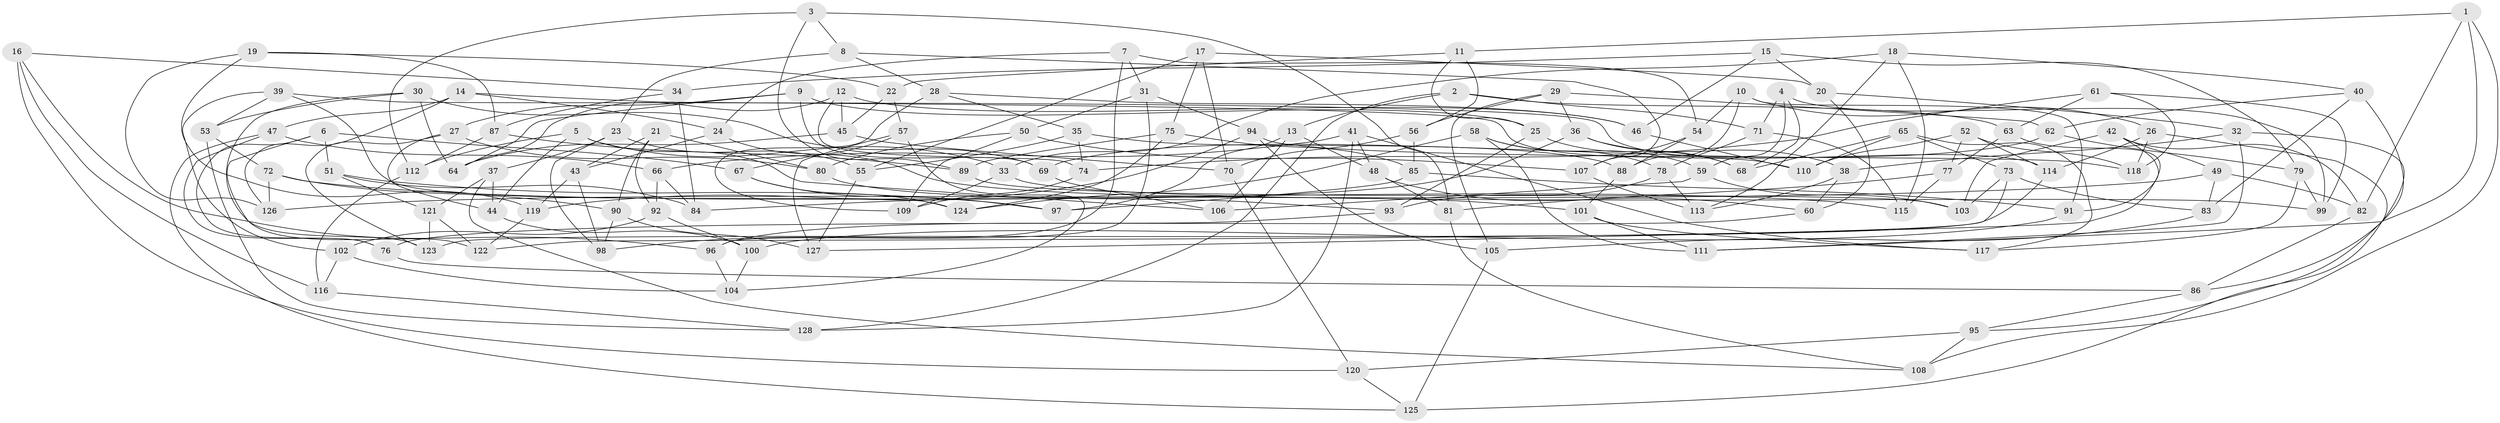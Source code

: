 // coarse degree distribution, {7: 0.2, 11: 0.05, 9: 0.225, 4: 0.075, 10: 0.05, 6: 0.15, 8: 0.125, 3: 0.1, 5: 0.025}
// Generated by graph-tools (version 1.1) at 2025/53/03/04/25 22:53:37]
// undirected, 128 vertices, 256 edges
graph export_dot {
  node [color=gray90,style=filled];
  1;
  2;
  3;
  4;
  5;
  6;
  7;
  8;
  9;
  10;
  11;
  12;
  13;
  14;
  15;
  16;
  17;
  18;
  19;
  20;
  21;
  22;
  23;
  24;
  25;
  26;
  27;
  28;
  29;
  30;
  31;
  32;
  33;
  34;
  35;
  36;
  37;
  38;
  39;
  40;
  41;
  42;
  43;
  44;
  45;
  46;
  47;
  48;
  49;
  50;
  51;
  52;
  53;
  54;
  55;
  56;
  57;
  58;
  59;
  60;
  61;
  62;
  63;
  64;
  65;
  66;
  67;
  68;
  69;
  70;
  71;
  72;
  73;
  74;
  75;
  76;
  77;
  78;
  79;
  80;
  81;
  82;
  83;
  84;
  85;
  86;
  87;
  88;
  89;
  90;
  91;
  92;
  93;
  94;
  95;
  96;
  97;
  98;
  99;
  100;
  101;
  102;
  103;
  104;
  105;
  106;
  107;
  108;
  109;
  110;
  111;
  112;
  113;
  114;
  115;
  116;
  117;
  118;
  119;
  120;
  121;
  122;
  123;
  124;
  125;
  126;
  127;
  128;
  1 -- 82;
  1 -- 111;
  1 -- 11;
  1 -- 108;
  2 -- 71;
  2 -- 63;
  2 -- 13;
  2 -- 128;
  3 -- 8;
  3 -- 112;
  3 -- 89;
  3 -- 81;
  4 -- 59;
  4 -- 68;
  4 -- 71;
  4 -- 99;
  5 -- 33;
  5 -- 106;
  5 -- 112;
  5 -- 44;
  6 -- 67;
  6 -- 51;
  6 -- 123;
  6 -- 76;
  7 -- 31;
  7 -- 24;
  7 -- 98;
  7 -- 54;
  8 -- 107;
  8 -- 28;
  8 -- 23;
  9 -- 27;
  9 -- 64;
  9 -- 69;
  9 -- 25;
  10 -- 91;
  10 -- 26;
  10 -- 88;
  10 -- 54;
  11 -- 22;
  11 -- 25;
  11 -- 56;
  12 -- 45;
  12 -- 64;
  12 -- 74;
  12 -- 46;
  13 -- 97;
  13 -- 48;
  13 -- 106;
  14 -- 110;
  14 -- 47;
  14 -- 24;
  14 -- 126;
  15 -- 46;
  15 -- 20;
  15 -- 34;
  15 -- 79;
  16 -- 96;
  16 -- 34;
  16 -- 120;
  16 -- 116;
  17 -- 75;
  17 -- 55;
  17 -- 70;
  17 -- 20;
  18 -- 115;
  18 -- 40;
  18 -- 33;
  18 -- 113;
  19 -- 22;
  19 -- 126;
  19 -- 87;
  19 -- 119;
  20 -- 32;
  20 -- 60;
  21 -- 90;
  21 -- 92;
  21 -- 80;
  21 -- 43;
  22 -- 57;
  22 -- 45;
  23 -- 37;
  23 -- 98;
  23 -- 55;
  24 -- 101;
  24 -- 43;
  25 -- 68;
  25 -- 93;
  26 -- 125;
  26 -- 118;
  26 -- 114;
  27 -- 44;
  27 -- 123;
  27 -- 80;
  28 -- 35;
  28 -- 46;
  28 -- 109;
  29 -- 105;
  29 -- 36;
  29 -- 56;
  29 -- 62;
  30 -- 122;
  30 -- 69;
  30 -- 64;
  30 -- 53;
  31 -- 50;
  31 -- 94;
  31 -- 96;
  32 -- 38;
  32 -- 111;
  32 -- 95;
  33 -- 99;
  33 -- 109;
  34 -- 84;
  34 -- 87;
  35 -- 55;
  35 -- 88;
  35 -- 74;
  36 -- 84;
  36 -- 68;
  36 -- 38;
  37 -- 121;
  37 -- 108;
  37 -- 44;
  38 -- 60;
  38 -- 113;
  39 -- 53;
  39 -- 124;
  39 -- 102;
  39 -- 114;
  40 -- 86;
  40 -- 83;
  40 -- 62;
  41 -- 48;
  41 -- 66;
  41 -- 117;
  41 -- 128;
  42 -- 82;
  42 -- 49;
  42 -- 103;
  42 -- 91;
  43 -- 119;
  43 -- 98;
  44 -- 100;
  45 -- 70;
  45 -- 64;
  46 -- 110;
  47 -- 125;
  47 -- 76;
  47 -- 66;
  48 -- 81;
  48 -- 60;
  49 -- 126;
  49 -- 83;
  49 -- 82;
  50 -- 109;
  50 -- 107;
  50 -- 80;
  51 -- 84;
  51 -- 121;
  51 -- 97;
  52 -- 114;
  52 -- 110;
  52 -- 77;
  52 -- 118;
  53 -- 128;
  53 -- 72;
  54 -- 88;
  54 -- 107;
  55 -- 127;
  56 -- 85;
  56 -- 70;
  57 -- 127;
  57 -- 104;
  57 -- 67;
  58 -- 78;
  58 -- 124;
  58 -- 59;
  58 -- 111;
  59 -- 106;
  59 -- 103;
  60 -- 76;
  61 -- 74;
  61 -- 118;
  61 -- 99;
  61 -- 63;
  62 -- 79;
  62 -- 69;
  63 -- 127;
  63 -- 77;
  65 -- 73;
  65 -- 117;
  65 -- 68;
  65 -- 110;
  66 -- 92;
  66 -- 84;
  67 -- 124;
  67 -- 97;
  69 -- 106;
  70 -- 120;
  71 -- 78;
  71 -- 115;
  72 -- 90;
  72 -- 126;
  72 -- 115;
  73 -- 122;
  73 -- 83;
  73 -- 103;
  74 -- 109;
  75 -- 89;
  75 -- 124;
  75 -- 85;
  76 -- 86;
  77 -- 115;
  77 -- 81;
  78 -- 113;
  78 -- 93;
  79 -- 117;
  79 -- 99;
  80 -- 93;
  81 -- 108;
  82 -- 86;
  83 -- 105;
  85 -- 97;
  85 -- 91;
  86 -- 95;
  87 -- 89;
  87 -- 112;
  88 -- 101;
  89 -- 103;
  90 -- 98;
  90 -- 127;
  91 -- 100;
  92 -- 100;
  92 -- 102;
  93 -- 96;
  94 -- 105;
  94 -- 118;
  94 -- 119;
  95 -- 120;
  95 -- 108;
  96 -- 104;
  100 -- 104;
  101 -- 111;
  101 -- 117;
  102 -- 104;
  102 -- 116;
  105 -- 125;
  107 -- 113;
  112 -- 116;
  114 -- 123;
  116 -- 128;
  119 -- 122;
  120 -- 125;
  121 -- 122;
  121 -- 123;
}
